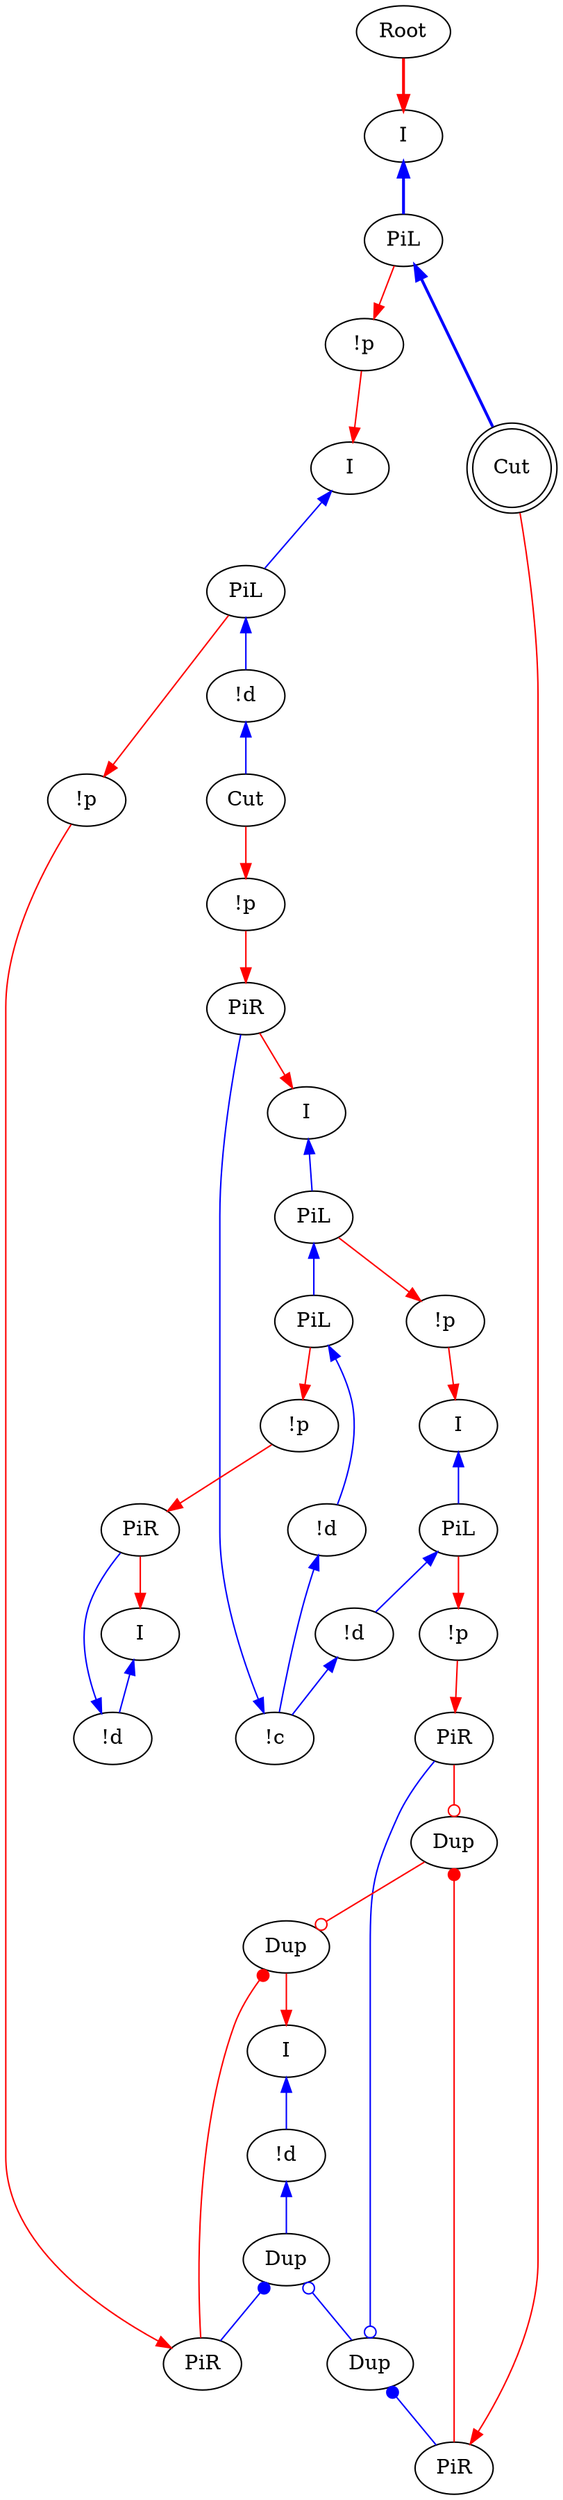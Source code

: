 digraph {
"Root0" [label="Root"]
"I0" [label="I"]
"!p0" [label="!p"]
"Cut0" [label="Cut"]
"PiR0" [label="PiR"]
"!c0" [label="!c"]
"!d0" [label="!d"]
"PiL0" [label="PiL"]
"PiL1" [label="PiL"]
"I1" [label="I"]
"!d1" [label="!d"]
"I2" [label="I"]
"!p1" [label="!p"]
"PiR1" [label="PiR"]
"!d2" [label="!d"]
"I3" [label="I"]
"!p2" [label="!p"]
"!p3" [label="!p"]
"!d3" [label="!d"]
"PiL2" [label="PiL"]
"I4" [label="I"]
"!d4" [label="!d"]
"PiL3" [label="PiL"]
"I5" [label="I"]
"PiL4" [label="PiL"]
"!p4" [label="!p"]
"!p5" [label="!p"]
"Cut1" [label="Cut",shape=doublecircle]
"PiR2" [label="PiR"]
"Dup2_0" [label="Dup"]
"Dup2_1" [label="Dup"]
"PiR3" [label="PiR"]
"PiR4" [label="PiR"]
"Dup3_0" [label="Dup"]
"Dup3_1" [label="Dup"]
"PiL2" -> "!p4"[color=red,tooltip="e100"]
"PiL3" -> "!d4"[color=blue,tooltip="e103",dir=back]
"I5" -> "PiL3"[color=blue,tooltip="e105",dir=back]
"PiL3" -> "!p5"[color=red,tooltip="e107"]
"!p4" -> "PiR2"[color=red,tooltip="e108"]
"Cut1" -> "PiR3"[color=red,tooltip="e110"]
"!p5" -> "PiR4"[color=red,tooltip="e111"]
"Dup2_0" -> "PiR2"[color=blue,tooltip="e112",arrowtail=dot,dir=back]
"Dup2_0" -> "Dup3_0"[color=blue,tooltip="e113",arrowtail=odot,dir=back]
"PiR2" -> "Dup2_1"[color=red,tooltip="e114",arrowhead=dot]
"Dup3_1" -> "Dup2_1"[color=red,tooltip="e115",arrowhead=odot]
"Dup3_0" -> "PiR3"[color=blue,tooltip="e116",arrowtail=dot,dir=back]
"Dup3_0" -> "PiR4"[color=blue,tooltip="e117",arrowtail=odot,dir=back]
"PiR3" -> "Dup3_1"[color=red,tooltip="e118",arrowhead=dot]
"PiR4" -> "Dup3_1"[color=red,tooltip="e119",arrowhead=odot]
"!d3" -> "Cut0"[color=blue,tooltip="e23",dir=back]
"I0" -> "PiL4"[color=blue,tooltip="e32",penwidth=2,dir=back]
"PiL4" -> "!p2"[color=red,tooltip="e34"]
"Cut0" -> "!p0"[color=red,tooltip="e37"]
"!p0" -> "PiR0"[color=red,tooltip="e39"]
"!c0" -> "PiR0"[color=blue,tooltip="e41",dir=back]
"PiR0" -> "I1"[color=red,tooltip="e43"]
"!d0" -> "!c0"[color=blue,tooltip="e46",dir=back]
"!d4" -> "!c0"[color=blue,tooltip="e47",dir=back]
"PiL0" -> "!d0"[color=blue,tooltip="e49",dir=back]
"PiL1" -> "PiL0"[color=blue,tooltip="e51",dir=back]
"PiL0" -> "!p1"[color=red,tooltip="e53"]
"I1" -> "PiL1"[color=blue,tooltip="e55",dir=back]
"PiL1" -> "!p3"[color=red,tooltip="e57"]
"!d1" -> "Dup2_0"[color=blue,tooltip="e67",dir=back]
"Dup2_1" -> "I2"[color=red,tooltip="e69"]
"I2" -> "!d1"[color=blue,tooltip="e79",dir=back]
"PiL4" -> "Cut1"[color=blue,tooltip="e83",penwidth=2,dir=back]
"!p1" -> "PiR1"[color=red,tooltip="e85"]
"!d2" -> "PiR1"[color=blue,tooltip="e87",dir=back]
"PiR1" -> "I3"[color=red,tooltip="e89"]
"I3" -> "!d2"[color=blue,tooltip="e91",dir=back]
"!p2" -> "I4"[color=red,tooltip="e92"]
"!p3" -> "I5"[color=red,tooltip="e95"]
"PiL2" -> "!d3"[color=blue,tooltip="e96",dir=back]
"I4" -> "PiL2"[color=blue,tooltip="e98",dir=back]
"Root0" -> "I0"[color=red,tooltip="rettop",penwidth=2]
}

